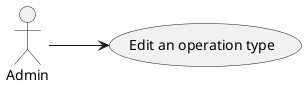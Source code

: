 ﻿@startuml
left to right direction

actor "Admin" as user
usecase "Edit an operation type" as goal

user --> goal

@enduml